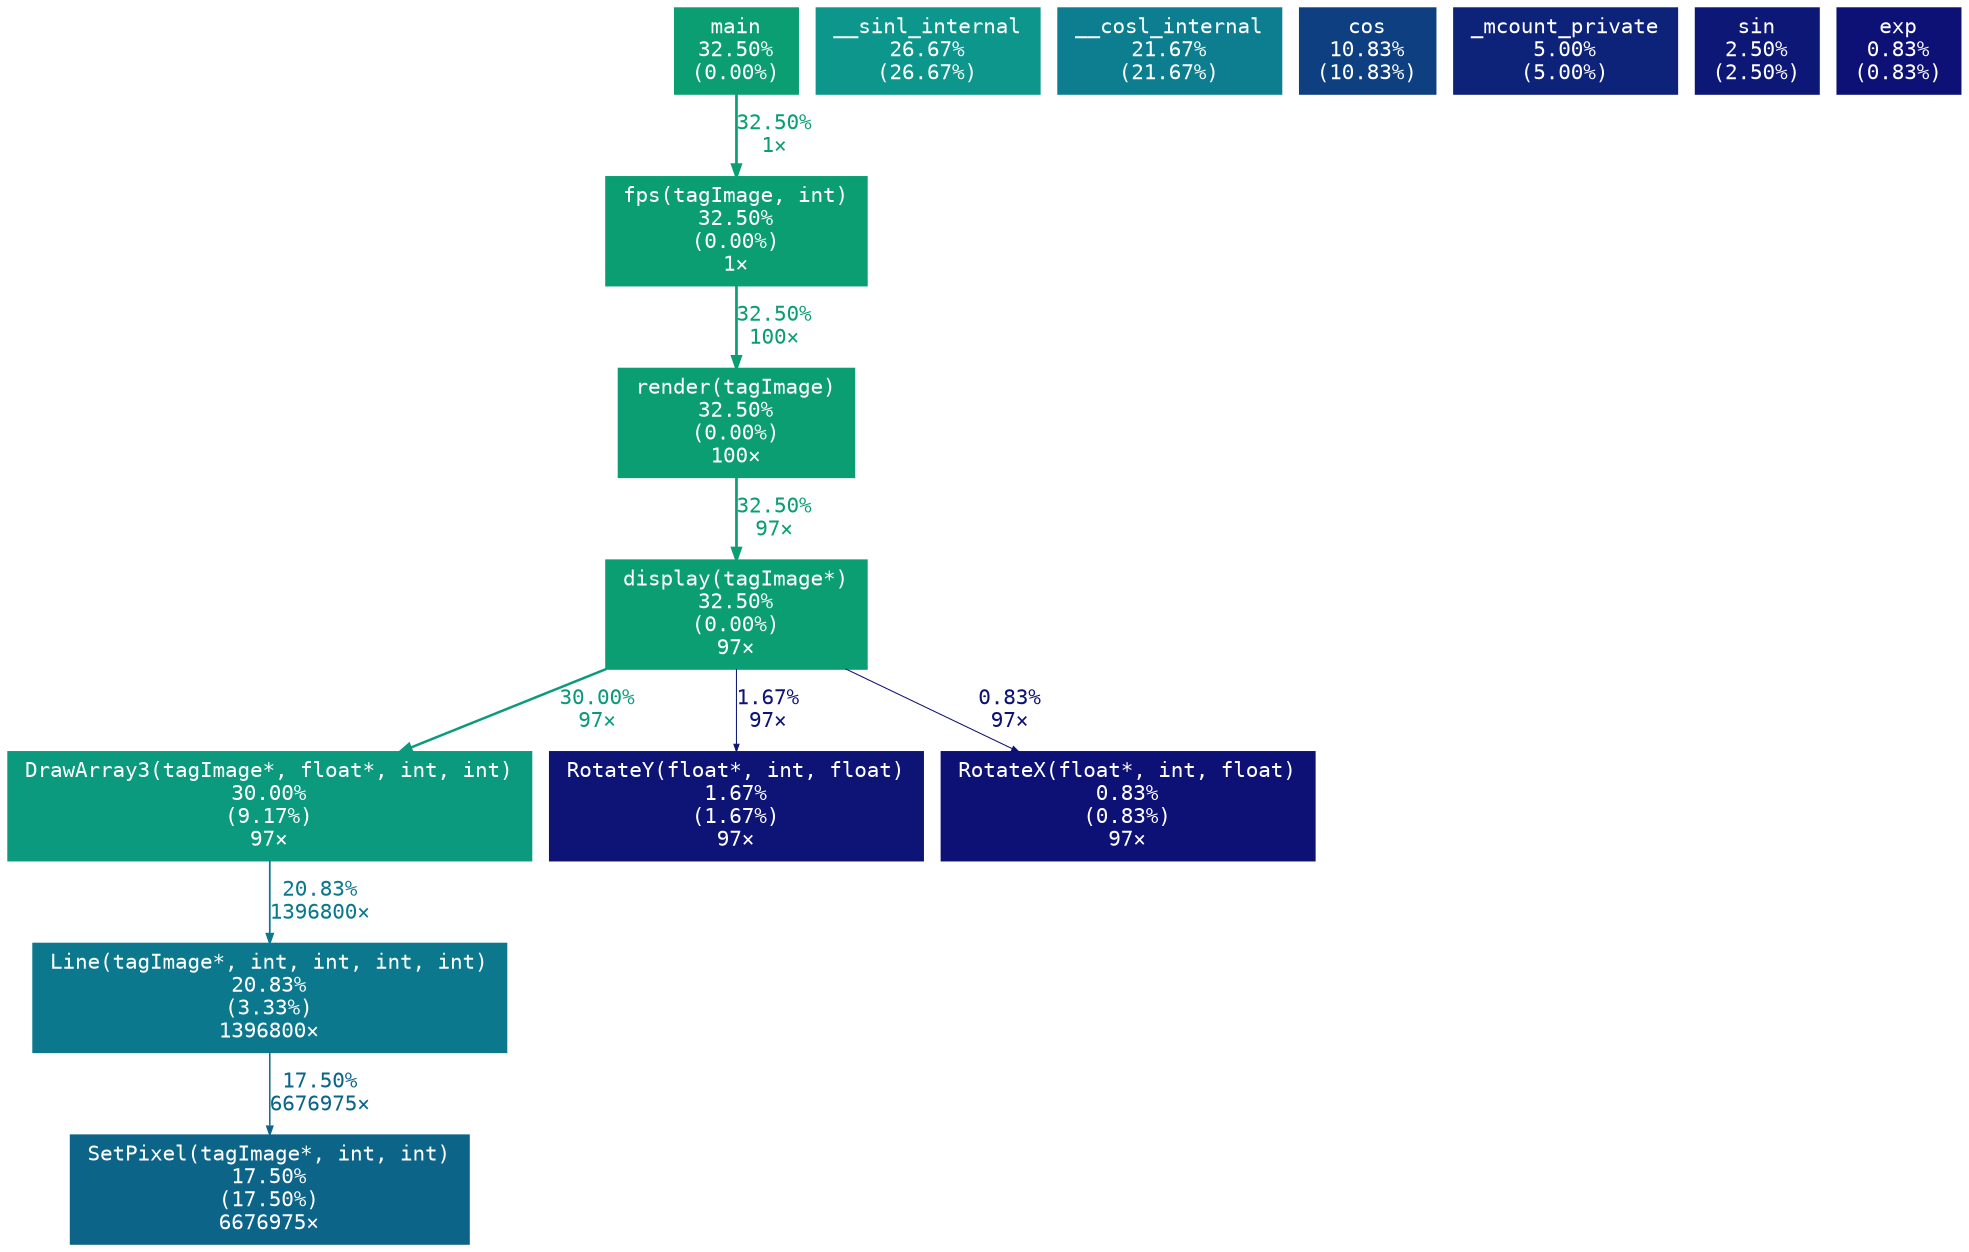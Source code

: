 digraph {
	graph [fontname=Consolas, nodesep=0.125, ranksep=0.25];
	node [fontcolor=white, fontname=Consolas, height=0, shape=box, style=filled, width=0];
	edge [fontname=Consolas];
	1 [color="#0b9e72", fontcolor="#ffffff", fontsize="10.00", label="render(tagImage)\n32.50%\n(0.00%)\n100×"];
	1 -> 2 [arrowsize="0.57", color="#0b9e72", fontcolor="#0b9e72", fontsize="10.00", label="32.50%\n97×", labeldistance="1.30", penwidth="1.30"];
	2 [color="#0b9e72", fontcolor="#ffffff", fontsize="10.00", label="display(tagImage*)\n32.50%\n(0.00%)\n97×"];
	2 -> 5 [arrowsize="0.55", color="#0c9a7e", fontcolor="#0c9a7e", fontsize="10.00", label="30.00%\n97×", labeldistance="1.20", penwidth="1.20"];
	2 -> 13 [arrowsize="0.35", color="#0d1475", fontcolor="#0d1475", fontsize="10.00", label="1.67%\n97×", labeldistance="0.50", penwidth="0.50"];
	2 -> 14 [arrowsize="0.35", color="#0d1074", fontcolor="#0d1074", fontsize="10.00", label="0.83%\n97×", labeldistance="0.50", penwidth="0.50"];
	3 [color="#0b9e72", fontcolor="#ffffff", fontsize="10.00", label="fps(tagImage, int)\n32.50%\n(0.00%)\n1×"];
	3 -> 1 [arrowsize="0.57", color="#0b9e72", fontcolor="#0b9e72", fontsize="10.00", label="32.50%\n100×", labeldistance="1.30", penwidth="1.30"];
	4 [color="#0b9e72", fontcolor="#ffffff", fontsize="10.00", label="main\n32.50%\n(0.00%)"];
	4 -> 3 [arrowsize="0.57", color="#0b9e72", fontcolor="#0b9e72", fontsize="10.00", label="32.50%\n1×", labeldistance="1.30", penwidth="1.30"];
	5 [color="#0c9a7e", fontcolor="#ffffff", fontsize="10.00", label="DrawArray3(tagImage*, float*, int, int)\n30.00%\n(9.17%)\n97×"];
	5 -> 8 [arrowsize="0.46", color="#0c788e", fontcolor="#0c788e", fontsize="10.00", label="20.83%\n1396800×", labeldistance="0.83", penwidth="0.83"];
	6 [color="#0c968c", fontcolor="#ffffff", fontsize="10.00", label="__sinl_internal\n26.67%\n(26.67%)"];
	7 [color="#0c7e8f", fontcolor="#ffffff", fontsize="10.00", label="__cosl_internal\n21.67%\n(21.67%)"];
	8 [color="#0c788e", fontcolor="#ffffff", fontsize="10.00", label="Line(tagImage*, int, int, int, int)\n20.83%\n(3.33%)\n1396800×"];
	8 -> 9 [arrowsize="0.42", color="#0c6489", fontcolor="#0c6489", fontsize="10.00", label="17.50%\n6676975×", labeldistance="0.70", penwidth="0.70"];
	9 [color="#0c6489", fontcolor="#ffffff", fontsize="10.00", label="SetPixel(tagImage*, int, int)\n17.50%\n(17.50%)\n6676975×"];
	10 [color="#0d3f81", fontcolor="#ffffff", fontsize="10.00", label="cos\n10.83%\n(10.83%)"];
	11 [color="#0d2279", fontcolor="#ffffff", fontsize="10.00", label="_mcount_private\n5.00%\n(5.00%)"];
	12 [color="#0d1776", fontcolor="#ffffff", fontsize="10.00", label="sin\n2.50%\n(2.50%)"];
	13 [color="#0d1475", fontcolor="#ffffff", fontsize="10.00", label="RotateY(float*, int, float)\n1.67%\n(1.67%)\n97×"];
	14 [color="#0d1074", fontcolor="#ffffff", fontsize="10.00", label="RotateX(float*, int, float)\n0.83%\n(0.83%)\n97×"];
	15 [color="#0d1074", fontcolor="#ffffff", fontsize="10.00", label="exp\n0.83%\n(0.83%)"];
}
